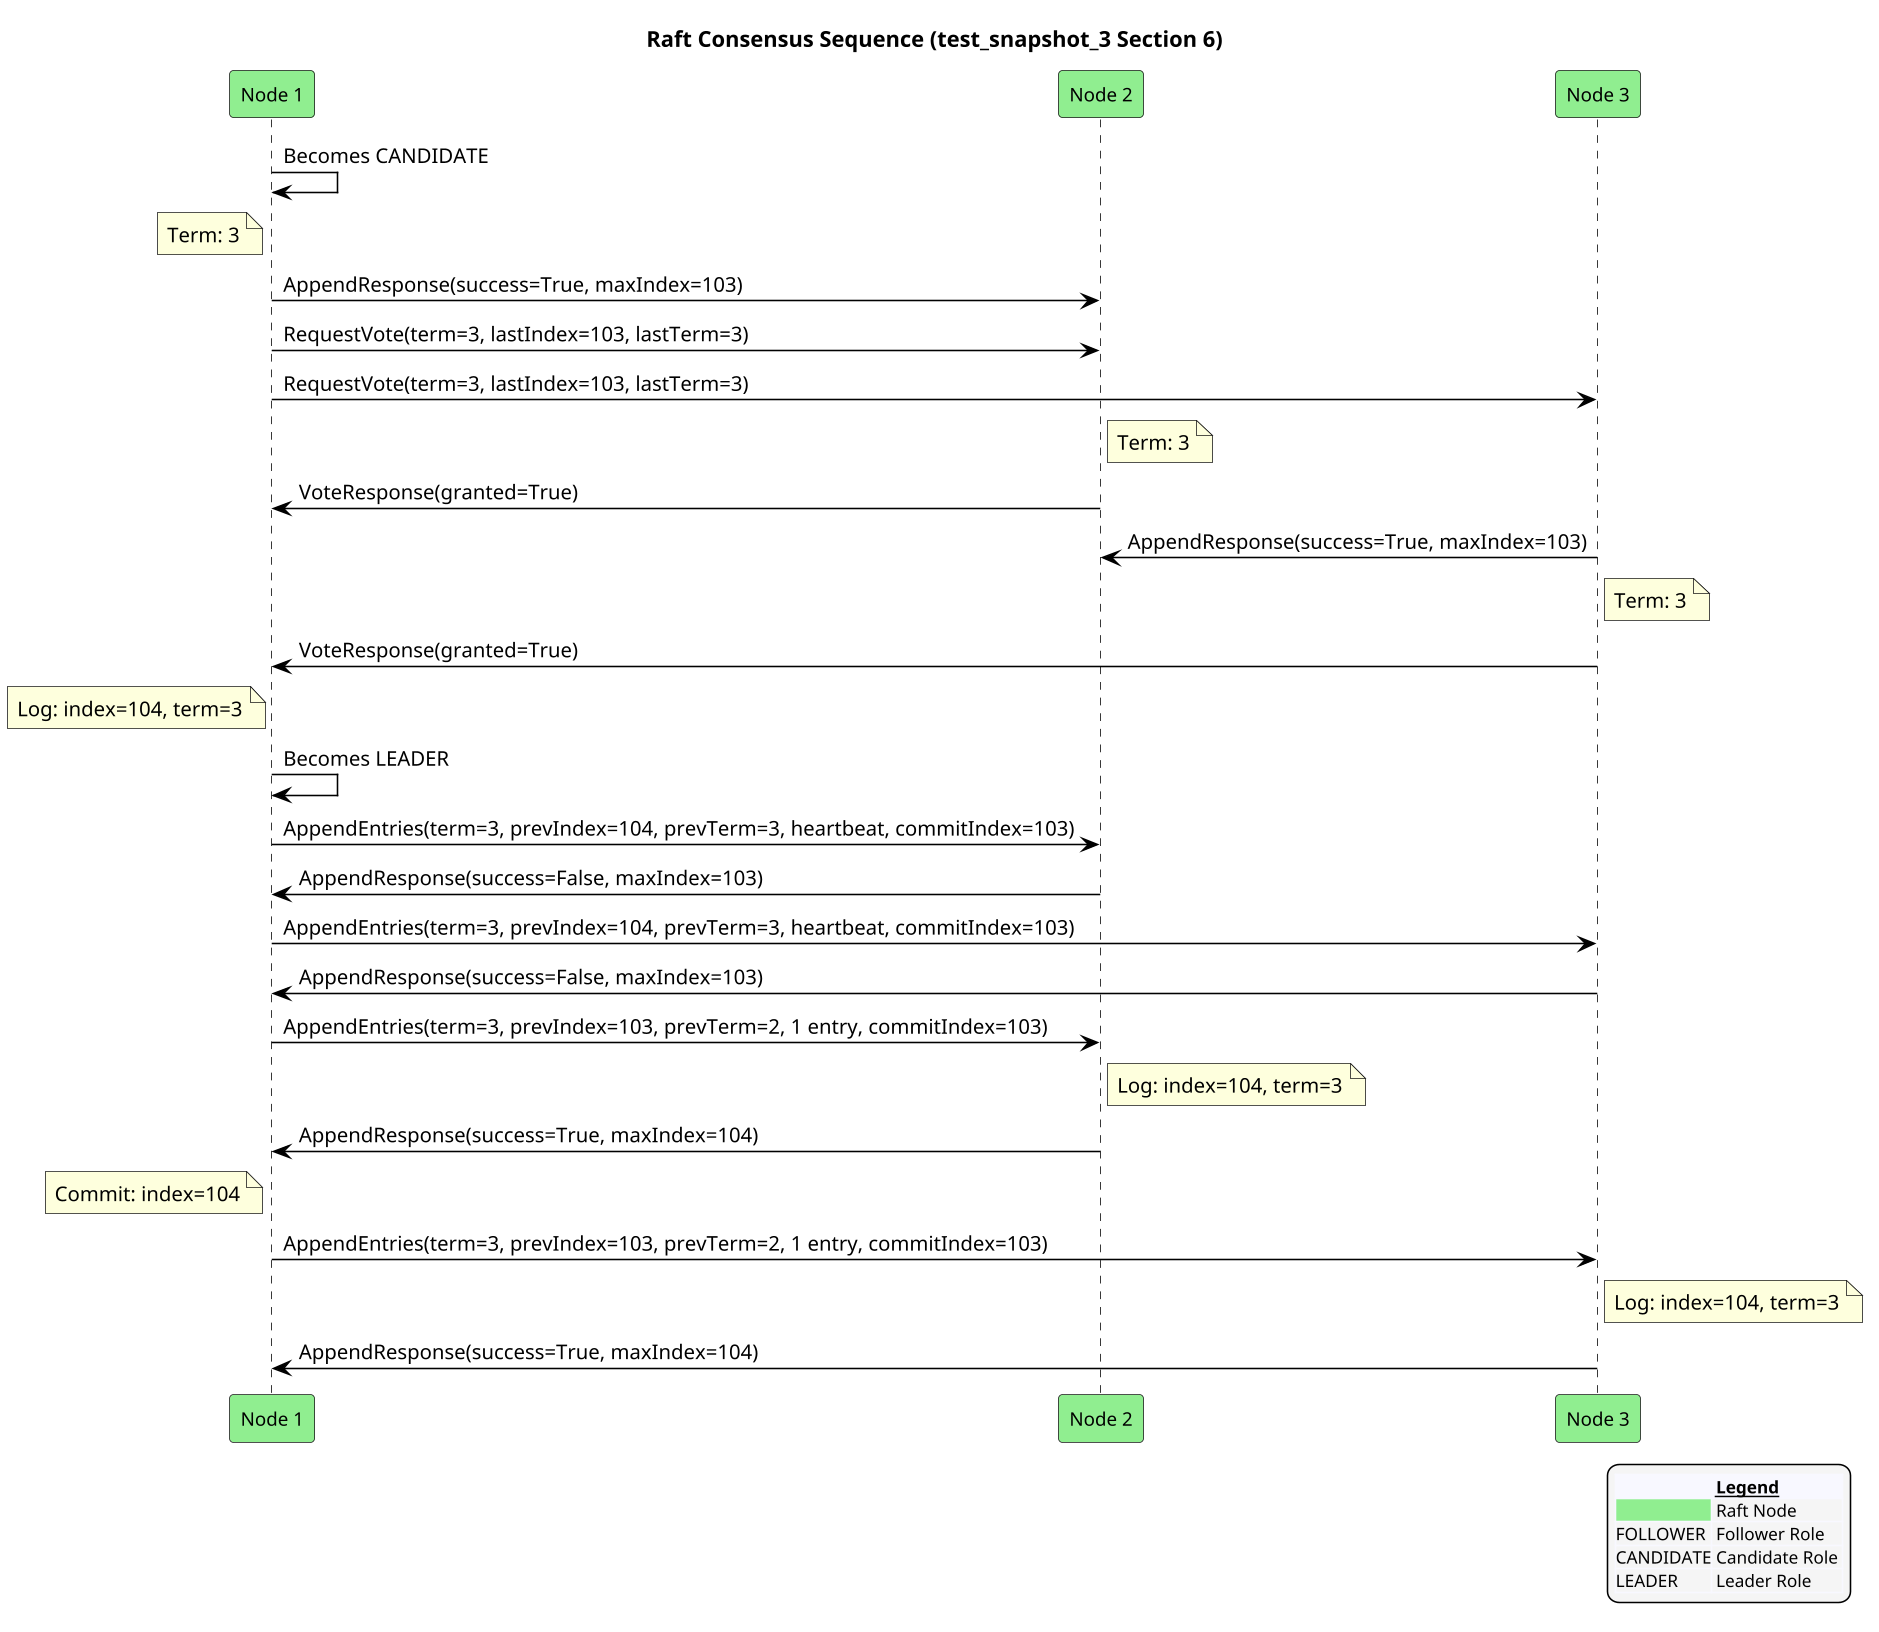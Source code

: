 @startuml
!pragma ratio 0.7
skinparam dpi 150
skinparam monochrome false
skinparam sequence {
  ArrowColor Black
  ActorBorderColor Black
  LifeLineBorderColor Black
  ParticipantFontSize 12
  Padding 10
}
skinparam legend {
  BackgroundColor #F5F5F5
  FontSize 11
}
title Raft Consensus Sequence (test_snapshot_3 Section 6)

participant "Node 1" as n1 order 10 #Lightgreen
participant "Node 2" as n2 order 20 #Lightgreen
participant "Node 3" as n3 order 30 #Lightgreen
n1 -> n1: Becomes CANDIDATE
note left of n1: Term: 3
n1 -> n2: AppendResponse(success=True, maxIndex=103)
n1 -> n2: RequestVote(term=3, lastIndex=103, lastTerm=3)
n1 -> n3: RequestVote(term=3, lastIndex=103, lastTerm=3)
note right of n2: Term: 3
n2 -> n1: VoteResponse(granted=True)
n3 -> n2: AppendResponse(success=True, maxIndex=103)
note right of n3: Term: 3
n3 -> n1: VoteResponse(granted=True)
note left of n1: Log: index=104, term=3
n1 -> n1: Becomes LEADER
n1 -> n2: AppendEntries(term=3, prevIndex=104, prevTerm=3, heartbeat, commitIndex=103)
n2 -> n1: AppendResponse(success=False, maxIndex=103)
n1 -> n3: AppendEntries(term=3, prevIndex=104, prevTerm=3, heartbeat, commitIndex=103)
n3 -> n1: AppendResponse(success=False, maxIndex=103)
n1 -> n2: AppendEntries(term=3, prevIndex=103, prevTerm=2, 1 entry, commitIndex=103)
note right of n2: Log: index=104, term=3
n2 -> n1: AppendResponse(success=True, maxIndex=104)
note left of n1: Commit: index=104
n1 -> n3: AppendEntries(term=3, prevIndex=103, prevTerm=2, 1 entry, commitIndex=103)
note right of n3: Log: index=104, term=3
n3 -> n1: AppendResponse(success=True, maxIndex=104)

legend right
  <#GhostWhite,#GhostWhite>|      |= __Legend__ |
  |<#Lightgreen>| Raft Node |
  |FOLLOWER| Follower Role |
  |CANDIDATE| Candidate Role |
  |LEADER| Leader Role |
endlegend
@enduml

